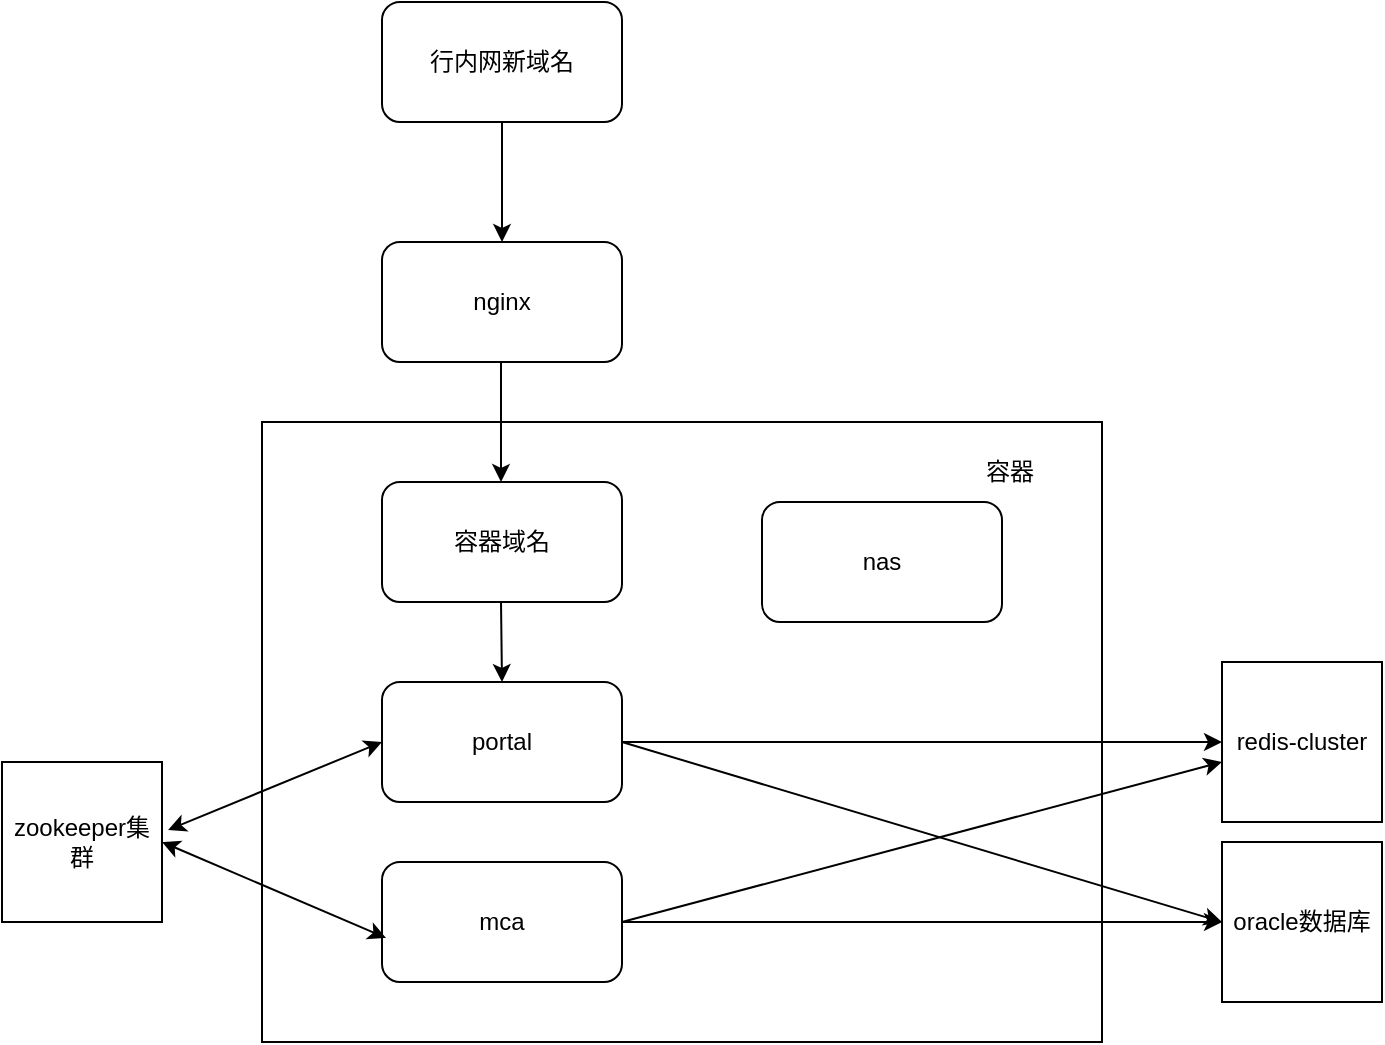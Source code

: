 <mxfile version="21.6.1" type="github">
  <diagram name="第 1 页" id="mV_qi1cDvNp9JisKHs0J">
    <mxGraphModel dx="2263" dy="1897" grid="1" gridSize="10" guides="1" tooltips="1" connect="1" arrows="1" fold="1" page="1" pageScale="1" pageWidth="827" pageHeight="1169" math="0" shadow="0">
      <root>
        <mxCell id="0" />
        <mxCell id="1" parent="0" />
        <mxCell id="zmU-SDt401ndgRT6T8sc-7" value="" style="rounded=0;whiteSpace=wrap;html=1;" parent="1" vertex="1">
          <mxGeometry x="70" y="190" width="420" height="310" as="geometry" />
        </mxCell>
        <mxCell id="zmU-SDt401ndgRT6T8sc-1" value="nginx" style="rounded=1;whiteSpace=wrap;html=1;" parent="1" vertex="1">
          <mxGeometry x="130" y="100" width="120" height="60" as="geometry" />
        </mxCell>
        <mxCell id="zmU-SDt401ndgRT6T8sc-2" value="portal" style="rounded=1;whiteSpace=wrap;html=1;" parent="1" vertex="1">
          <mxGeometry x="130" y="320" width="120" height="60" as="geometry" />
        </mxCell>
        <mxCell id="zmU-SDt401ndgRT6T8sc-3" value="mca" style="rounded=1;whiteSpace=wrap;html=1;" parent="1" vertex="1">
          <mxGeometry x="130" y="410" width="120" height="60" as="geometry" />
        </mxCell>
        <mxCell id="zmU-SDt401ndgRT6T8sc-4" value="redis-cluster" style="whiteSpace=wrap;html=1;aspect=fixed;" parent="1" vertex="1">
          <mxGeometry x="550" y="310" width="80" height="80" as="geometry" />
        </mxCell>
        <mxCell id="zmU-SDt401ndgRT6T8sc-5" value="zookeeper集群" style="whiteSpace=wrap;html=1;aspect=fixed;" parent="1" vertex="1">
          <mxGeometry x="-60" y="360" width="80" height="80" as="geometry" />
        </mxCell>
        <mxCell id="zmU-SDt401ndgRT6T8sc-6" value="oracle数据库" style="whiteSpace=wrap;html=1;aspect=fixed;" parent="1" vertex="1">
          <mxGeometry x="550" y="400" width="80" height="80" as="geometry" />
        </mxCell>
        <mxCell id="zmU-SDt401ndgRT6T8sc-9" value="容器" style="text;html=1;strokeColor=none;fillColor=none;align=center;verticalAlign=middle;whiteSpace=wrap;rounded=0;" parent="1" vertex="1">
          <mxGeometry x="414" y="200" width="60" height="30" as="geometry" />
        </mxCell>
        <mxCell id="zmU-SDt401ndgRT6T8sc-12" value="" style="endArrow=classic;startArrow=classic;html=1;rounded=0;entryX=1.038;entryY=0.425;entryDx=0;entryDy=0;entryPerimeter=0;exitX=0;exitY=0.5;exitDx=0;exitDy=0;" parent="1" source="zmU-SDt401ndgRT6T8sc-2" target="zmU-SDt401ndgRT6T8sc-5" edge="1">
          <mxGeometry width="50" height="50" relative="1" as="geometry">
            <mxPoint x="380" y="310" as="sourcePoint" />
            <mxPoint x="430" y="260" as="targetPoint" />
          </mxGeometry>
        </mxCell>
        <mxCell id="zmU-SDt401ndgRT6T8sc-14" value="nas" style="rounded=1;whiteSpace=wrap;html=1;" parent="1" vertex="1">
          <mxGeometry x="320" y="230" width="120" height="60" as="geometry" />
        </mxCell>
        <mxCell id="7jq_NJrkd13_KhJfO4df-3" value="" style="endArrow=classic;startArrow=classic;html=1;rounded=0;entryX=0.017;entryY=0.633;entryDx=0;entryDy=0;entryPerimeter=0;exitX=1;exitY=0.5;exitDx=0;exitDy=0;" edge="1" parent="1" source="zmU-SDt401ndgRT6T8sc-5" target="zmU-SDt401ndgRT6T8sc-3">
          <mxGeometry width="50" height="50" relative="1" as="geometry">
            <mxPoint y="320" as="sourcePoint" />
            <mxPoint x="440" y="350" as="targetPoint" />
          </mxGeometry>
        </mxCell>
        <mxCell id="7jq_NJrkd13_KhJfO4df-4" value="容器域名" style="rounded=1;whiteSpace=wrap;html=1;" vertex="1" parent="1">
          <mxGeometry x="130" y="220" width="120" height="60" as="geometry" />
        </mxCell>
        <mxCell id="7jq_NJrkd13_KhJfO4df-5" value="行内网新域名" style="rounded=1;whiteSpace=wrap;html=1;" vertex="1" parent="1">
          <mxGeometry x="130" y="-20" width="120" height="60" as="geometry" />
        </mxCell>
        <mxCell id="7jq_NJrkd13_KhJfO4df-6" value="" style="endArrow=classic;html=1;rounded=0;entryX=0.5;entryY=0;entryDx=0;entryDy=0;exitX=0.5;exitY=1;exitDx=0;exitDy=0;" edge="1" parent="1" source="7jq_NJrkd13_KhJfO4df-5" target="zmU-SDt401ndgRT6T8sc-1">
          <mxGeometry width="50" height="50" relative="1" as="geometry">
            <mxPoint x="390" y="300" as="sourcePoint" />
            <mxPoint x="440" y="250" as="targetPoint" />
          </mxGeometry>
        </mxCell>
        <mxCell id="7jq_NJrkd13_KhJfO4df-7" value="" style="endArrow=classic;html=1;rounded=0;entryX=0.5;entryY=0;entryDx=0;entryDy=0;exitX=0.5;exitY=1;exitDx=0;exitDy=0;" edge="1" parent="1">
          <mxGeometry width="50" height="50" relative="1" as="geometry">
            <mxPoint x="189.5" y="160" as="sourcePoint" />
            <mxPoint x="189.5" y="220" as="targetPoint" />
          </mxGeometry>
        </mxCell>
        <mxCell id="7jq_NJrkd13_KhJfO4df-8" value="" style="endArrow=classic;html=1;rounded=0;exitX=1;exitY=0.5;exitDx=0;exitDy=0;entryX=0;entryY=0.5;entryDx=0;entryDy=0;" edge="1" parent="1" source="zmU-SDt401ndgRT6T8sc-2" target="zmU-SDt401ndgRT6T8sc-4">
          <mxGeometry width="50" height="50" relative="1" as="geometry">
            <mxPoint x="390" y="400" as="sourcePoint" />
            <mxPoint x="440" y="350" as="targetPoint" />
          </mxGeometry>
        </mxCell>
        <mxCell id="7jq_NJrkd13_KhJfO4df-9" value="" style="endArrow=classic;html=1;rounded=0;exitX=1;exitY=0.5;exitDx=0;exitDy=0;entryX=0;entryY=0.5;entryDx=0;entryDy=0;" edge="1" parent="1" source="zmU-SDt401ndgRT6T8sc-2" target="zmU-SDt401ndgRT6T8sc-6">
          <mxGeometry width="50" height="50" relative="1" as="geometry">
            <mxPoint x="390" y="400" as="sourcePoint" />
            <mxPoint x="440" y="350" as="targetPoint" />
          </mxGeometry>
        </mxCell>
        <mxCell id="7jq_NJrkd13_KhJfO4df-10" value="" style="endArrow=classic;html=1;rounded=0;exitX=1;exitY=0.5;exitDx=0;exitDy=0;entryX=0;entryY=0.625;entryDx=0;entryDy=0;entryPerimeter=0;" edge="1" parent="1" source="zmU-SDt401ndgRT6T8sc-3" target="zmU-SDt401ndgRT6T8sc-4">
          <mxGeometry width="50" height="50" relative="1" as="geometry">
            <mxPoint x="390" y="400" as="sourcePoint" />
            <mxPoint x="440" y="350" as="targetPoint" />
          </mxGeometry>
        </mxCell>
        <mxCell id="7jq_NJrkd13_KhJfO4df-11" value="" style="endArrow=classic;html=1;rounded=0;entryX=0;entryY=0.5;entryDx=0;entryDy=0;" edge="1" parent="1" target="zmU-SDt401ndgRT6T8sc-6">
          <mxGeometry width="50" height="50" relative="1" as="geometry">
            <mxPoint x="250" y="440" as="sourcePoint" />
            <mxPoint x="570" y="440" as="targetPoint" />
          </mxGeometry>
        </mxCell>
        <mxCell id="7jq_NJrkd13_KhJfO4df-13" value="" style="endArrow=classic;html=1;rounded=0;exitX=0.5;exitY=1;exitDx=0;exitDy=0;" edge="1" parent="1">
          <mxGeometry width="50" height="50" relative="1" as="geometry">
            <mxPoint x="189.5" y="280" as="sourcePoint" />
            <mxPoint x="190" y="320" as="targetPoint" />
          </mxGeometry>
        </mxCell>
      </root>
    </mxGraphModel>
  </diagram>
</mxfile>
